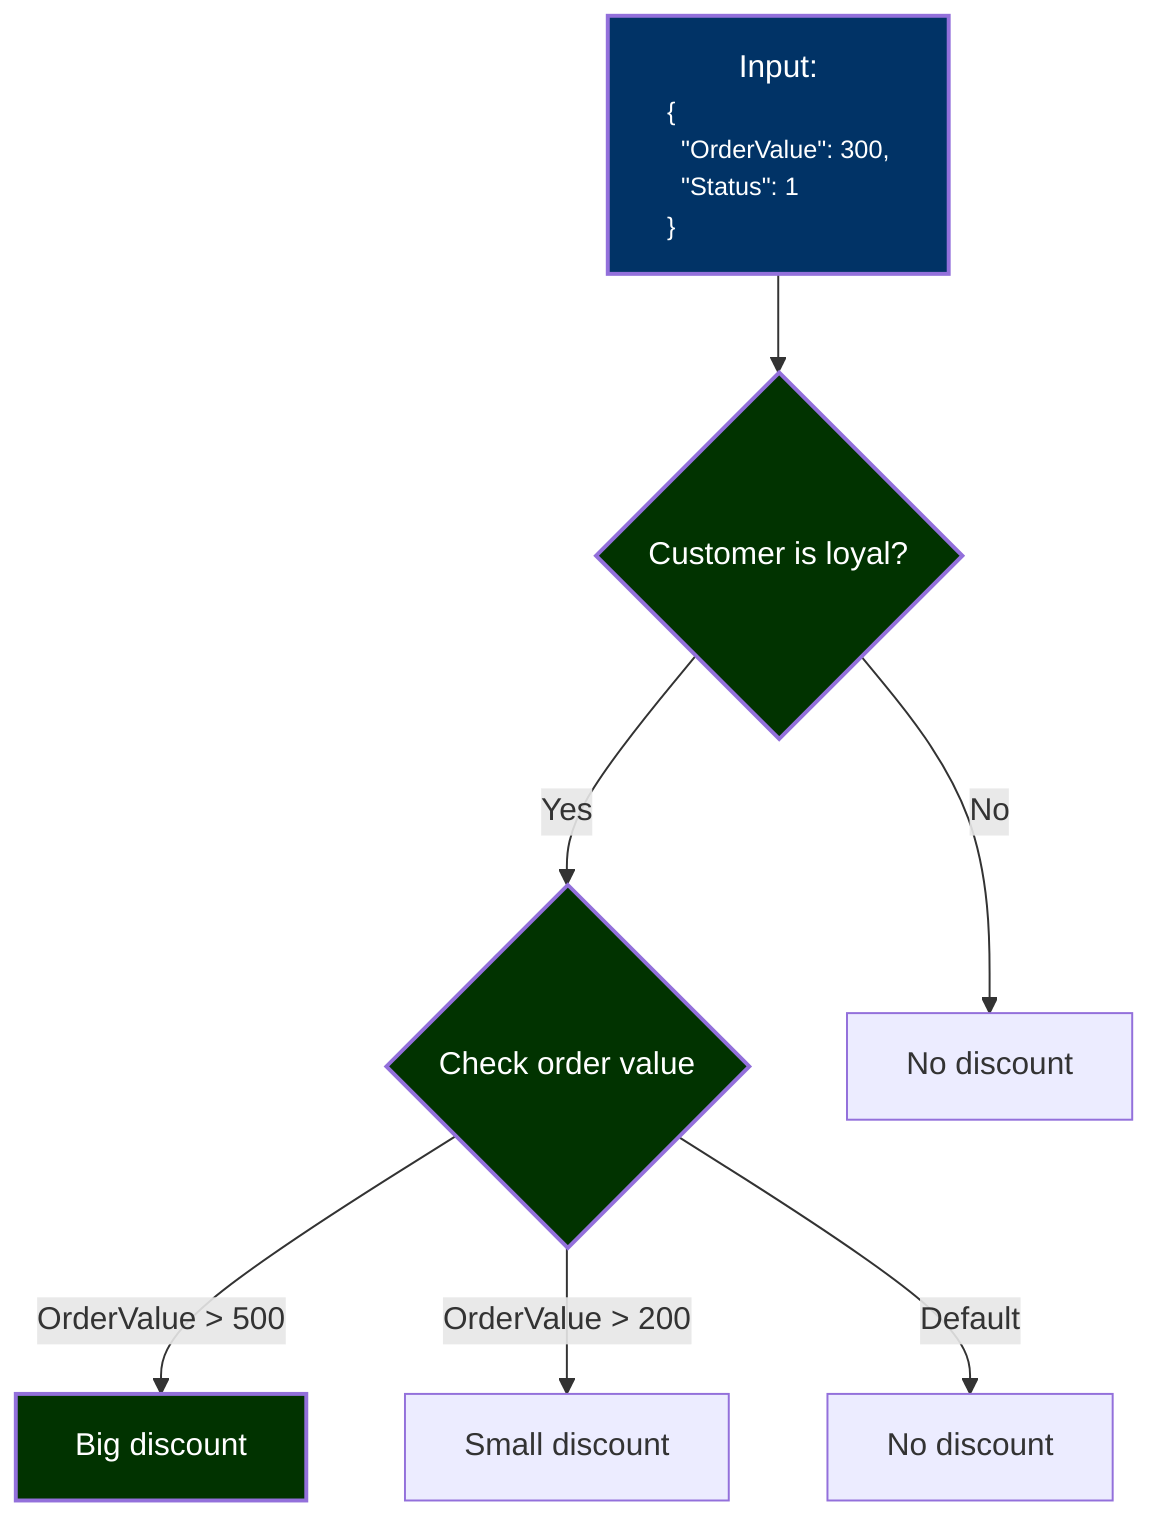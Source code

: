 graph TD
N1{"Customer is loyal?"}
N1 -->|Yes| N11
N11{"Check order value"}
N11 -->|OrderValue > 500| N111
N111["Big discount"]
N11 -->|OrderValue > 200| N112
N112["Small discount"]
N11 -->|Default| N110
N110["No discount"]
N1 -->|No| N10
N10["No discount"]

classDef highlight fill:#013300,stroke-width:2px,color:#fff;
NInput["Input:<br><div style='text-align:left; font-size:0.8em; white-space:pre-wrap;'>{<br>  &quot;OrderValue&quot;: 300,<br>  &quot;Status&quot;: 1<br>}</div>"]
NInput --> N1
style NInput fill:#013366,stroke-width:2px,color:#fff;
class N1,N11,N111 highlight;